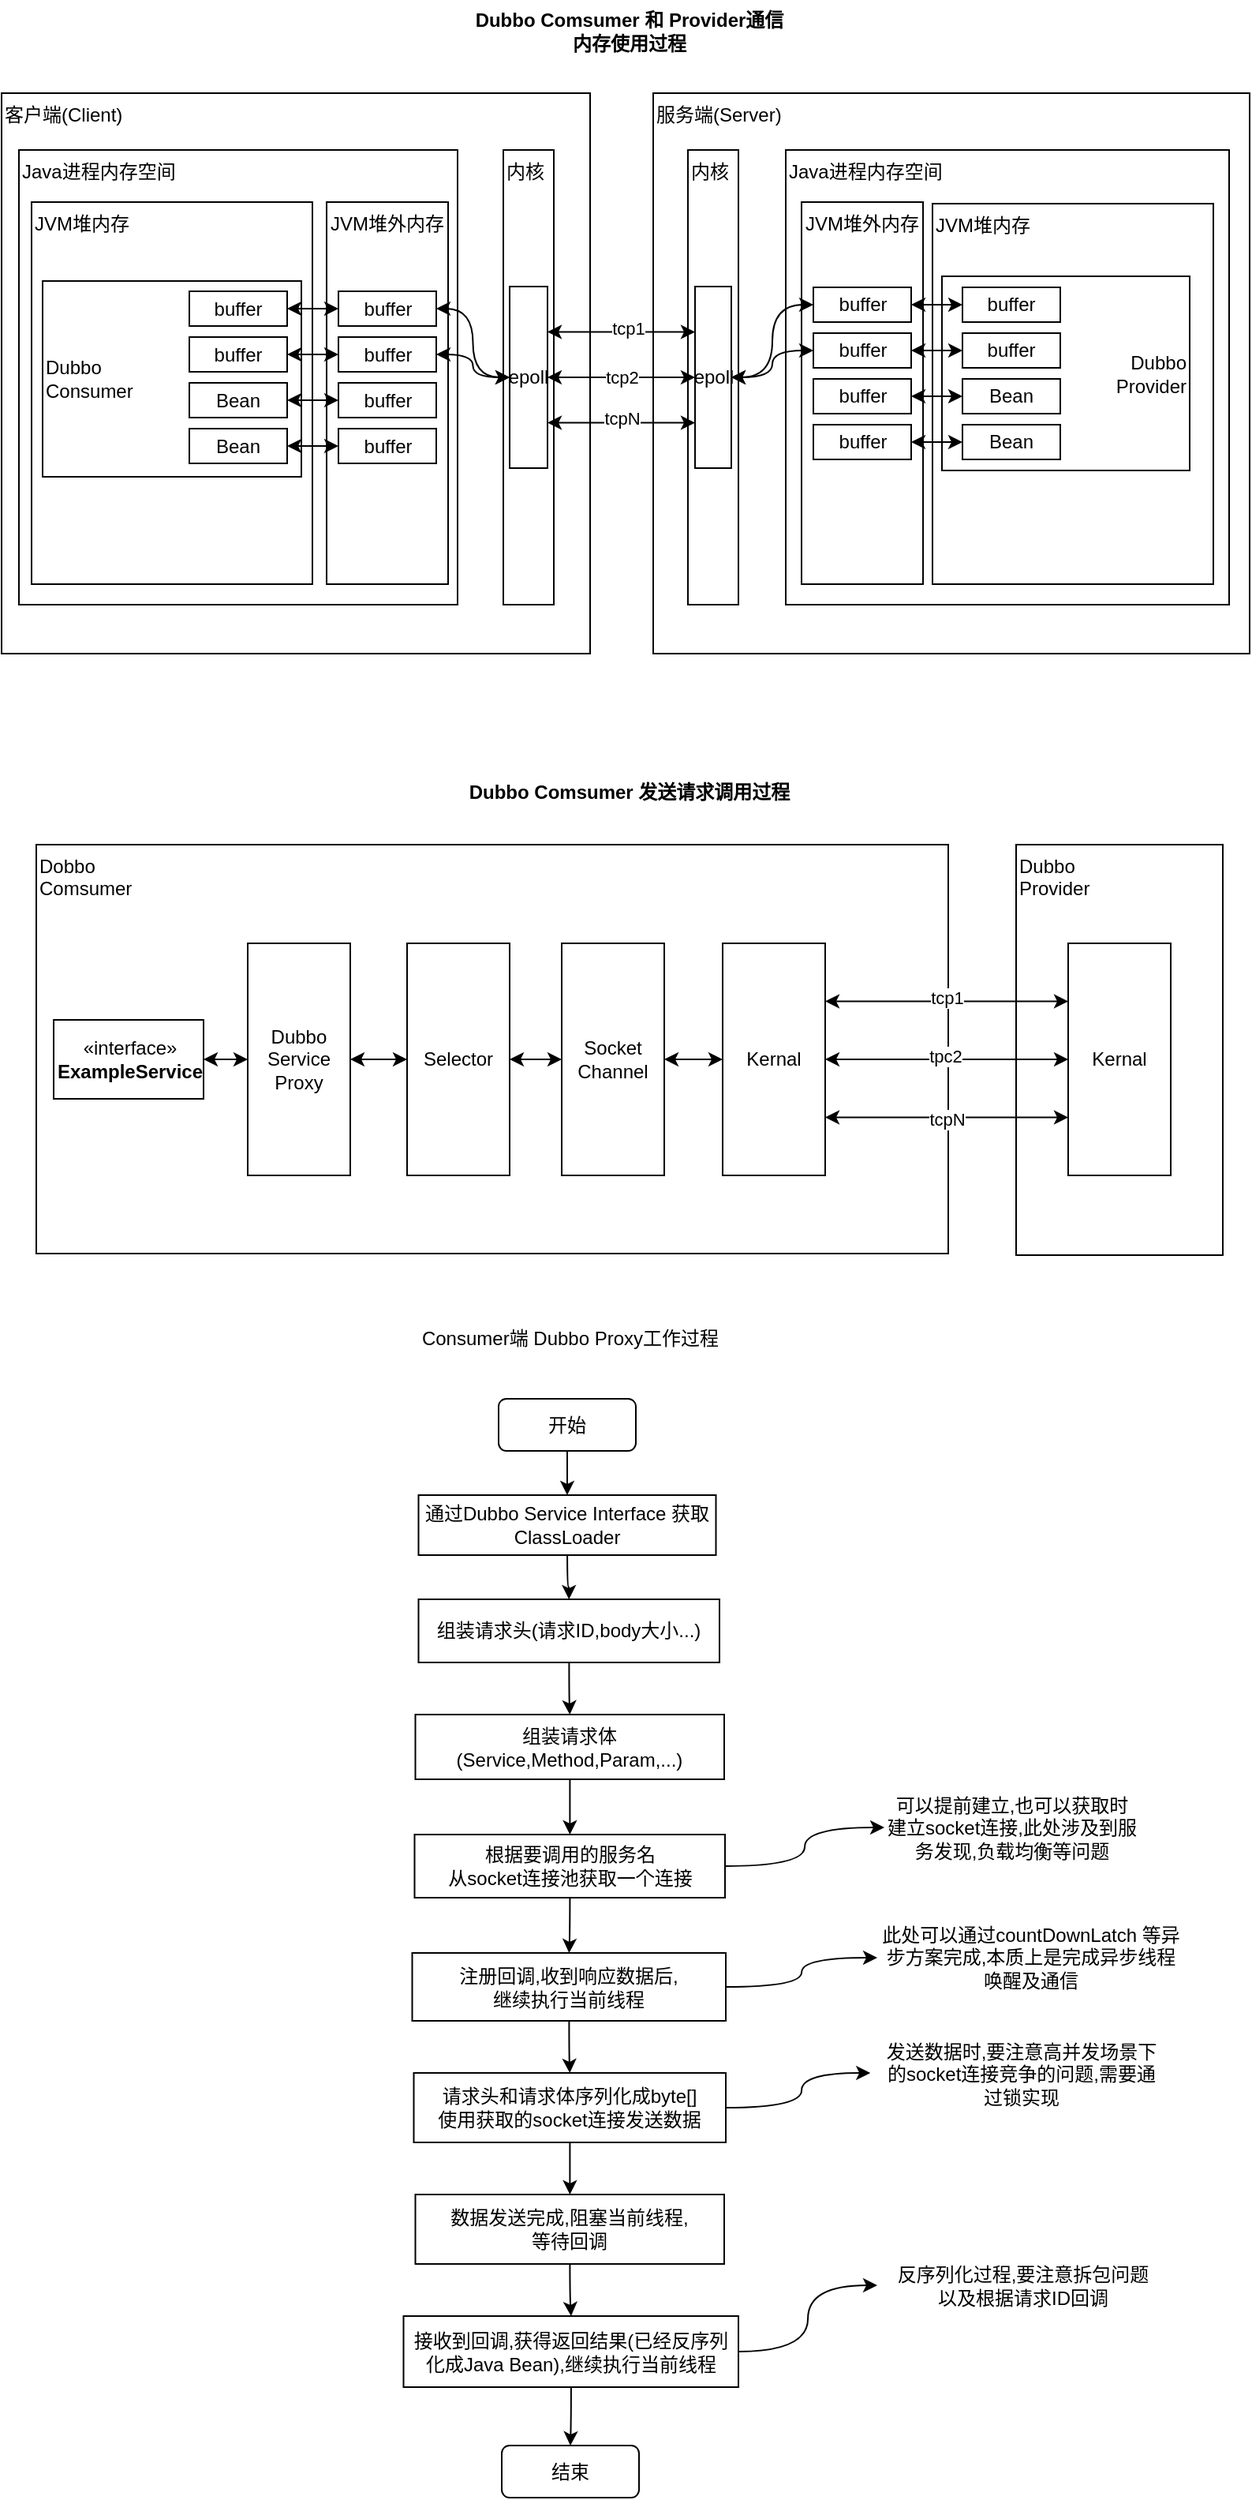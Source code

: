<mxfile version="14.8.1" type="github">
  <diagram id="ik2H3Wdc5D8A9ganTzva" name="第 1 页">
    <mxGraphModel dx="951" dy="529" grid="0" gridSize="10" guides="1" tooltips="1" connect="1" arrows="1" fold="1" page="1" pageScale="1" pageWidth="827" pageHeight="1169" math="0" shadow="0">
      <root>
        <mxCell id="0" />
        <mxCell id="1" parent="0" />
        <mxCell id="Fjd8QmpVkTL5xjd4R_bE-1" value="客户端(Client)" style="rounded=0;whiteSpace=wrap;html=1;align=left;verticalAlign=top;" vertex="1" parent="1">
          <mxGeometry x="16" y="142" width="373" height="355" as="geometry" />
        </mxCell>
        <mxCell id="Fjd8QmpVkTL5xjd4R_bE-2" value="服务端(Server)" style="rounded=0;whiteSpace=wrap;html=1;align=left;verticalAlign=top;" vertex="1" parent="1">
          <mxGeometry x="429" y="142" width="378" height="355" as="geometry" />
        </mxCell>
        <mxCell id="Fjd8QmpVkTL5xjd4R_bE-3" value="Java进程内存空间" style="rounded=0;whiteSpace=wrap;html=1;align=left;verticalAlign=top;" vertex="1" parent="1">
          <mxGeometry x="27" y="178" width="278" height="288" as="geometry" />
        </mxCell>
        <mxCell id="Fjd8QmpVkTL5xjd4R_bE-4" value="内核" style="rounded=0;whiteSpace=wrap;html=1;align=left;verticalAlign=top;" vertex="1" parent="1">
          <mxGeometry x="334" y="178" width="32" height="288" as="geometry" />
        </mxCell>
        <mxCell id="Fjd8QmpVkTL5xjd4R_bE-5" value="内核" style="rounded=0;whiteSpace=wrap;html=1;align=left;verticalAlign=top;" vertex="1" parent="1">
          <mxGeometry x="451" y="178" width="32" height="288" as="geometry" />
        </mxCell>
        <mxCell id="Fjd8QmpVkTL5xjd4R_bE-6" value="Java进程内存空间" style="rounded=0;whiteSpace=wrap;html=1;align=left;verticalAlign=top;" vertex="1" parent="1">
          <mxGeometry x="513" y="178" width="281" height="288" as="geometry" />
        </mxCell>
        <mxCell id="Fjd8QmpVkTL5xjd4R_bE-9" value="epoll" style="rounded=0;whiteSpace=wrap;html=1;labelBackgroundColor=none;align=center;verticalAlign=middle;" vertex="1" parent="1">
          <mxGeometry x="338" y="264.5" width="24" height="115" as="geometry" />
        </mxCell>
        <mxCell id="Fjd8QmpVkTL5xjd4R_bE-83" style="edgeStyle=orthogonalEdgeStyle;curved=1;rounded=0;orthogonalLoop=1;jettySize=auto;html=1;entryX=1;entryY=0.25;entryDx=0;entryDy=0;startArrow=classic;startFill=1;exitX=0;exitY=0.25;exitDx=0;exitDy=0;" edge="1" parent="1" source="Fjd8QmpVkTL5xjd4R_bE-10" target="Fjd8QmpVkTL5xjd4R_bE-9">
          <mxGeometry relative="1" as="geometry" />
        </mxCell>
        <mxCell id="Fjd8QmpVkTL5xjd4R_bE-85" value="tcp1" style="edgeLabel;html=1;align=center;verticalAlign=middle;resizable=0;points=[];" vertex="1" connectable="0" parent="Fjd8QmpVkTL5xjd4R_bE-83">
          <mxGeometry x="-0.091" y="-3" relative="1" as="geometry">
            <mxPoint as="offset" />
          </mxGeometry>
        </mxCell>
        <mxCell id="Fjd8QmpVkTL5xjd4R_bE-84" style="edgeStyle=orthogonalEdgeStyle;curved=1;rounded=0;orthogonalLoop=1;jettySize=auto;html=1;entryX=1;entryY=0.75;entryDx=0;entryDy=0;startArrow=classic;startFill=1;exitX=0;exitY=0.75;exitDx=0;exitDy=0;" edge="1" parent="1" source="Fjd8QmpVkTL5xjd4R_bE-10" target="Fjd8QmpVkTL5xjd4R_bE-9">
          <mxGeometry relative="1" as="geometry" />
        </mxCell>
        <mxCell id="Fjd8QmpVkTL5xjd4R_bE-86" value="tcpN" style="edgeLabel;html=1;align=center;verticalAlign=middle;resizable=0;points=[];" vertex="1" connectable="0" parent="Fjd8QmpVkTL5xjd4R_bE-84">
          <mxGeometry x="0.009" y="-3" relative="1" as="geometry">
            <mxPoint as="offset" />
          </mxGeometry>
        </mxCell>
        <mxCell id="Fjd8QmpVkTL5xjd4R_bE-10" value="epoll" style="rounded=0;whiteSpace=wrap;html=1;labelBackgroundColor=none;align=center;verticalAlign=middle;" vertex="1" parent="1">
          <mxGeometry x="455.5" y="264.5" width="23" height="115" as="geometry" />
        </mxCell>
        <mxCell id="Fjd8QmpVkTL5xjd4R_bE-11" value="JVM堆内存" style="rounded=0;whiteSpace=wrap;html=1;labelBackgroundColor=none;align=left;verticalAlign=top;" vertex="1" parent="1">
          <mxGeometry x="35" y="211" width="178" height="242" as="geometry" />
        </mxCell>
        <mxCell id="Fjd8QmpVkTL5xjd4R_bE-12" value="JVM堆内存" style="rounded=0;whiteSpace=wrap;html=1;labelBackgroundColor=none;align=left;verticalAlign=top;" vertex="1" parent="1">
          <mxGeometry x="606" y="212" width="178" height="241" as="geometry" />
        </mxCell>
        <mxCell id="Fjd8QmpVkTL5xjd4R_bE-14" value="JVM堆外内存" style="rounded=0;whiteSpace=wrap;html=1;labelBackgroundColor=none;align=center;verticalAlign=top;" vertex="1" parent="1">
          <mxGeometry x="222" y="211" width="77" height="242" as="geometry" />
        </mxCell>
        <mxCell id="Fjd8QmpVkTL5xjd4R_bE-15" value="JVM堆外内存" style="rounded=0;whiteSpace=wrap;html=1;labelBackgroundColor=none;align=center;verticalAlign=top;" vertex="1" parent="1">
          <mxGeometry x="523" y="211" width="77" height="242" as="geometry" />
        </mxCell>
        <mxCell id="Fjd8QmpVkTL5xjd4R_bE-16" value="buffer" style="rounded=0;whiteSpace=wrap;html=1;labelBackgroundColor=none;align=center;verticalAlign=middle;" vertex="1" parent="1">
          <mxGeometry x="229.5" y="267.5" width="62" height="22" as="geometry" />
        </mxCell>
        <mxCell id="Fjd8QmpVkTL5xjd4R_bE-17" value="buffer" style="rounded=0;whiteSpace=wrap;html=1;labelBackgroundColor=none;align=center;verticalAlign=middle;" vertex="1" parent="1">
          <mxGeometry x="229.5" y="296.5" width="62" height="22" as="geometry" />
        </mxCell>
        <mxCell id="Fjd8QmpVkTL5xjd4R_bE-18" value="buffer" style="rounded=0;whiteSpace=wrap;html=1;labelBackgroundColor=none;align=center;verticalAlign=middle;" vertex="1" parent="1">
          <mxGeometry x="229.5" y="325.5" width="62" height="22" as="geometry" />
        </mxCell>
        <mxCell id="Fjd8QmpVkTL5xjd4R_bE-19" value="buffer" style="rounded=0;whiteSpace=wrap;html=1;labelBackgroundColor=none;align=center;verticalAlign=middle;" vertex="1" parent="1">
          <mxGeometry x="229.5" y="354.5" width="62" height="22" as="geometry" />
        </mxCell>
        <mxCell id="Fjd8QmpVkTL5xjd4R_bE-20" value="buffer" style="rounded=0;whiteSpace=wrap;html=1;labelBackgroundColor=none;align=center;verticalAlign=middle;" vertex="1" parent="1">
          <mxGeometry x="530.5" y="265" width="62" height="22" as="geometry" />
        </mxCell>
        <mxCell id="Fjd8QmpVkTL5xjd4R_bE-21" value="buffer" style="rounded=0;whiteSpace=wrap;html=1;labelBackgroundColor=none;align=center;verticalAlign=middle;" vertex="1" parent="1">
          <mxGeometry x="530.5" y="294" width="62" height="22" as="geometry" />
        </mxCell>
        <mxCell id="Fjd8QmpVkTL5xjd4R_bE-22" value="buffer" style="rounded=0;whiteSpace=wrap;html=1;labelBackgroundColor=none;align=center;verticalAlign=middle;" vertex="1" parent="1">
          <mxGeometry x="530.5" y="323" width="62" height="22" as="geometry" />
        </mxCell>
        <mxCell id="Fjd8QmpVkTL5xjd4R_bE-23" value="buffer" style="rounded=0;whiteSpace=wrap;html=1;labelBackgroundColor=none;align=center;verticalAlign=middle;" vertex="1" parent="1">
          <mxGeometry x="530.5" y="352" width="62" height="22" as="geometry" />
        </mxCell>
        <mxCell id="Fjd8QmpVkTL5xjd4R_bE-27" style="edgeStyle=orthogonalEdgeStyle;curved=1;rounded=0;orthogonalLoop=1;jettySize=auto;html=1;entryX=1;entryY=0.5;entryDx=0;entryDy=0;startArrow=classic;startFill=1;" edge="1" parent="1" source="Fjd8QmpVkTL5xjd4R_bE-9" target="Fjd8QmpVkTL5xjd4R_bE-16">
          <mxGeometry relative="1" as="geometry" />
        </mxCell>
        <mxCell id="Fjd8QmpVkTL5xjd4R_bE-28" style="edgeStyle=orthogonalEdgeStyle;curved=1;rounded=0;orthogonalLoop=1;jettySize=auto;html=1;entryX=1;entryY=0.5;entryDx=0;entryDy=0;startArrow=classic;startFill=1;" edge="1" parent="1" source="Fjd8QmpVkTL5xjd4R_bE-9" target="Fjd8QmpVkTL5xjd4R_bE-17">
          <mxGeometry relative="1" as="geometry" />
        </mxCell>
        <mxCell id="Fjd8QmpVkTL5xjd4R_bE-41" style="edgeStyle=orthogonalEdgeStyle;curved=1;rounded=0;orthogonalLoop=1;jettySize=auto;html=1;entryX=0;entryY=0.5;entryDx=0;entryDy=0;startArrow=classic;startFill=1;" edge="1" parent="1" source="Fjd8QmpVkTL5xjd4R_bE-10" target="Fjd8QmpVkTL5xjd4R_bE-20">
          <mxGeometry relative="1" as="geometry" />
        </mxCell>
        <mxCell id="Fjd8QmpVkTL5xjd4R_bE-42" style="edgeStyle=orthogonalEdgeStyle;curved=1;rounded=0;orthogonalLoop=1;jettySize=auto;html=1;entryX=0;entryY=0.5;entryDx=0;entryDy=0;startArrow=classic;startFill=1;" edge="1" parent="1" source="Fjd8QmpVkTL5xjd4R_bE-10" target="Fjd8QmpVkTL5xjd4R_bE-21">
          <mxGeometry relative="1" as="geometry" />
        </mxCell>
        <mxCell id="Fjd8QmpVkTL5xjd4R_bE-43" value="Dubbo&lt;br&gt;Consumer" style="rounded=0;whiteSpace=wrap;html=1;labelBackgroundColor=none;align=left;verticalAlign=middle;" vertex="1" parent="1">
          <mxGeometry x="42" y="261" width="164" height="124" as="geometry" />
        </mxCell>
        <mxCell id="Fjd8QmpVkTL5xjd4R_bE-29" value="buffer" style="rounded=0;whiteSpace=wrap;html=1;labelBackgroundColor=none;align=center;verticalAlign=middle;" vertex="1" parent="1">
          <mxGeometry x="135" y="267.5" width="62" height="22" as="geometry" />
        </mxCell>
        <mxCell id="Fjd8QmpVkTL5xjd4R_bE-30" value="buffer" style="rounded=0;whiteSpace=wrap;html=1;labelBackgroundColor=none;align=center;verticalAlign=middle;" vertex="1" parent="1">
          <mxGeometry x="135" y="296.5" width="62" height="22" as="geometry" />
        </mxCell>
        <mxCell id="Fjd8QmpVkTL5xjd4R_bE-31" value="Bean" style="rounded=0;whiteSpace=wrap;html=1;labelBackgroundColor=none;align=center;verticalAlign=middle;" vertex="1" parent="1">
          <mxGeometry x="135" y="325.5" width="62" height="22" as="geometry" />
        </mxCell>
        <mxCell id="Fjd8QmpVkTL5xjd4R_bE-32" value="Bean" style="rounded=0;whiteSpace=wrap;html=1;labelBackgroundColor=none;align=center;verticalAlign=middle;" vertex="1" parent="1">
          <mxGeometry x="135" y="354.5" width="62" height="22" as="geometry" />
        </mxCell>
        <mxCell id="Fjd8QmpVkTL5xjd4R_bE-33" style="edgeStyle=orthogonalEdgeStyle;curved=1;rounded=0;orthogonalLoop=1;jettySize=auto;html=1;startArrow=classic;startFill=1;" edge="1" parent="1" source="Fjd8QmpVkTL5xjd4R_bE-16" target="Fjd8QmpVkTL5xjd4R_bE-29">
          <mxGeometry relative="1" as="geometry" />
        </mxCell>
        <mxCell id="Fjd8QmpVkTL5xjd4R_bE-34" style="edgeStyle=orthogonalEdgeStyle;curved=1;rounded=0;orthogonalLoop=1;jettySize=auto;html=1;startArrow=classic;startFill=1;" edge="1" parent="1" source="Fjd8QmpVkTL5xjd4R_bE-17" target="Fjd8QmpVkTL5xjd4R_bE-30">
          <mxGeometry relative="1" as="geometry" />
        </mxCell>
        <mxCell id="Fjd8QmpVkTL5xjd4R_bE-44" value="Dubbo &lt;br&gt;Provider" style="rounded=0;whiteSpace=wrap;html=1;labelBackgroundColor=none;align=right;verticalAlign=middle;" vertex="1" parent="1">
          <mxGeometry x="612" y="258" width="157" height="123" as="geometry" />
        </mxCell>
        <mxCell id="Fjd8QmpVkTL5xjd4R_bE-35" value="buffer" style="rounded=0;whiteSpace=wrap;html=1;labelBackgroundColor=none;align=center;verticalAlign=middle;" vertex="1" parent="1">
          <mxGeometry x="625" y="265" width="62" height="22" as="geometry" />
        </mxCell>
        <mxCell id="Fjd8QmpVkTL5xjd4R_bE-36" value="buffer" style="rounded=0;whiteSpace=wrap;html=1;labelBackgroundColor=none;align=center;verticalAlign=middle;" vertex="1" parent="1">
          <mxGeometry x="625" y="294" width="62" height="22" as="geometry" />
        </mxCell>
        <mxCell id="Fjd8QmpVkTL5xjd4R_bE-37" value="Bean" style="rounded=0;whiteSpace=wrap;html=1;labelBackgroundColor=none;align=center;verticalAlign=middle;" vertex="1" parent="1">
          <mxGeometry x="625" y="323" width="62" height="22" as="geometry" />
        </mxCell>
        <mxCell id="Fjd8QmpVkTL5xjd4R_bE-38" value="Bean" style="rounded=0;whiteSpace=wrap;html=1;labelBackgroundColor=none;align=center;verticalAlign=middle;" vertex="1" parent="1">
          <mxGeometry x="625" y="352" width="62" height="22" as="geometry" />
        </mxCell>
        <mxCell id="Fjd8QmpVkTL5xjd4R_bE-39" style="edgeStyle=orthogonalEdgeStyle;curved=1;rounded=0;orthogonalLoop=1;jettySize=auto;html=1;entryX=0;entryY=0.5;entryDx=0;entryDy=0;startArrow=classic;startFill=1;" edge="1" parent="1" source="Fjd8QmpVkTL5xjd4R_bE-20" target="Fjd8QmpVkTL5xjd4R_bE-35">
          <mxGeometry relative="1" as="geometry" />
        </mxCell>
        <mxCell id="Fjd8QmpVkTL5xjd4R_bE-40" style="edgeStyle=orthogonalEdgeStyle;curved=1;rounded=0;orthogonalLoop=1;jettySize=auto;html=1;entryX=0;entryY=0.5;entryDx=0;entryDy=0;startArrow=classic;startFill=1;" edge="1" parent="1" source="Fjd8QmpVkTL5xjd4R_bE-21" target="Fjd8QmpVkTL5xjd4R_bE-36">
          <mxGeometry relative="1" as="geometry" />
        </mxCell>
        <mxCell id="Fjd8QmpVkTL5xjd4R_bE-45" style="edgeStyle=orthogonalEdgeStyle;curved=1;rounded=0;orthogonalLoop=1;jettySize=auto;html=1;entryX=1;entryY=0.5;entryDx=0;entryDy=0;startArrow=classic;startFill=1;" edge="1" parent="1" source="Fjd8QmpVkTL5xjd4R_bE-18" target="Fjd8QmpVkTL5xjd4R_bE-31">
          <mxGeometry relative="1" as="geometry" />
        </mxCell>
        <mxCell id="Fjd8QmpVkTL5xjd4R_bE-46" style="edgeStyle=orthogonalEdgeStyle;curved=1;rounded=0;orthogonalLoop=1;jettySize=auto;html=1;entryX=1;entryY=0.5;entryDx=0;entryDy=0;startArrow=classic;startFill=1;" edge="1" parent="1" source="Fjd8QmpVkTL5xjd4R_bE-19" target="Fjd8QmpVkTL5xjd4R_bE-32">
          <mxGeometry relative="1" as="geometry" />
        </mxCell>
        <mxCell id="Fjd8QmpVkTL5xjd4R_bE-47" style="edgeStyle=orthogonalEdgeStyle;curved=1;rounded=0;orthogonalLoop=1;jettySize=auto;html=1;entryX=0;entryY=0.5;entryDx=0;entryDy=0;startArrow=classic;startFill=1;" edge="1" parent="1" source="Fjd8QmpVkTL5xjd4R_bE-22" target="Fjd8QmpVkTL5xjd4R_bE-37">
          <mxGeometry relative="1" as="geometry" />
        </mxCell>
        <mxCell id="Fjd8QmpVkTL5xjd4R_bE-48" style="edgeStyle=orthogonalEdgeStyle;curved=1;rounded=0;orthogonalLoop=1;jettySize=auto;html=1;startArrow=classic;startFill=1;" edge="1" parent="1" source="Fjd8QmpVkTL5xjd4R_bE-23" target="Fjd8QmpVkTL5xjd4R_bE-38">
          <mxGeometry relative="1" as="geometry" />
        </mxCell>
        <mxCell id="Fjd8QmpVkTL5xjd4R_bE-49" value="Dubbo Comsumer 和 Provider通信&lt;br&gt;内存使用过程" style="text;html=1;strokeColor=none;fillColor=none;align=center;verticalAlign=middle;whiteSpace=wrap;rounded=0;labelBackgroundColor=none;fontStyle=1" vertex="1" parent="1">
          <mxGeometry x="282" y="83" width="264" height="39" as="geometry" />
        </mxCell>
        <mxCell id="Fjd8QmpVkTL5xjd4R_bE-50" value="Dubbo Comsumer 发送请求调用过程" style="text;html=1;strokeColor=none;fillColor=none;align=center;verticalAlign=middle;whiteSpace=wrap;rounded=0;labelBackgroundColor=none;fontStyle=1" vertex="1" parent="1">
          <mxGeometry x="296" y="575" width="236" height="20" as="geometry" />
        </mxCell>
        <mxCell id="Fjd8QmpVkTL5xjd4R_bE-51" value="Dobbo&lt;br&gt;Comsumer" style="rounded=0;whiteSpace=wrap;html=1;labelBackgroundColor=none;align=left;verticalAlign=top;" vertex="1" parent="1">
          <mxGeometry x="38" y="618" width="578" height="259" as="geometry" />
        </mxCell>
        <mxCell id="Fjd8QmpVkTL5xjd4R_bE-71" style="edgeStyle=orthogonalEdgeStyle;curved=1;rounded=0;orthogonalLoop=1;jettySize=auto;html=1;entryX=0;entryY=0.5;entryDx=0;entryDy=0;startArrow=classic;startFill=1;" edge="1" parent="1" source="Fjd8QmpVkTL5xjd4R_bE-52" target="Fjd8QmpVkTL5xjd4R_bE-70">
          <mxGeometry relative="1" as="geometry" />
        </mxCell>
        <mxCell id="Fjd8QmpVkTL5xjd4R_bE-52" value="«interface»&lt;br&gt;&lt;b&gt;ExampleService&lt;/b&gt;" style="html=1;labelBackgroundColor=none;align=center;verticalAlign=middle;" vertex="1" parent="1">
          <mxGeometry x="49" y="729" width="95" height="50" as="geometry" />
        </mxCell>
        <mxCell id="Fjd8QmpVkTL5xjd4R_bE-74" style="edgeStyle=orthogonalEdgeStyle;curved=1;rounded=0;orthogonalLoop=1;jettySize=auto;html=1;entryX=0;entryY=0.5;entryDx=0;entryDy=0;startArrow=classic;startFill=1;" edge="1" parent="1" source="Fjd8QmpVkTL5xjd4R_bE-70" target="Fjd8QmpVkTL5xjd4R_bE-73">
          <mxGeometry relative="1" as="geometry" />
        </mxCell>
        <mxCell id="Fjd8QmpVkTL5xjd4R_bE-70" value="Dubbo&lt;br&gt;Service&lt;br&gt;Proxy" style="rounded=0;whiteSpace=wrap;html=1;labelBackgroundColor=none;align=center;verticalAlign=middle;" vertex="1" parent="1">
          <mxGeometry x="172" y="680.5" width="65" height="147" as="geometry" />
        </mxCell>
        <mxCell id="Fjd8QmpVkTL5xjd4R_bE-76" style="edgeStyle=orthogonalEdgeStyle;curved=1;rounded=0;orthogonalLoop=1;jettySize=auto;html=1;entryX=0;entryY=0.5;entryDx=0;entryDy=0;startArrow=classic;startFill=1;" edge="1" parent="1" source="Fjd8QmpVkTL5xjd4R_bE-73" target="Fjd8QmpVkTL5xjd4R_bE-75">
          <mxGeometry relative="1" as="geometry" />
        </mxCell>
        <mxCell id="Fjd8QmpVkTL5xjd4R_bE-73" value="Selector" style="rounded=0;whiteSpace=wrap;html=1;labelBackgroundColor=none;align=center;verticalAlign=middle;" vertex="1" parent="1">
          <mxGeometry x="273" y="680.5" width="65" height="147" as="geometry" />
        </mxCell>
        <mxCell id="Fjd8QmpVkTL5xjd4R_bE-89" style="edgeStyle=orthogonalEdgeStyle;curved=1;rounded=0;orthogonalLoop=1;jettySize=auto;html=1;entryX=0;entryY=0.5;entryDx=0;entryDy=0;startArrow=classic;startFill=1;" edge="1" parent="1" source="Fjd8QmpVkTL5xjd4R_bE-75" target="Fjd8QmpVkTL5xjd4R_bE-78">
          <mxGeometry relative="1" as="geometry" />
        </mxCell>
        <mxCell id="Fjd8QmpVkTL5xjd4R_bE-75" value="Socket&lt;br&gt;Channel" style="rounded=0;whiteSpace=wrap;html=1;labelBackgroundColor=none;align=center;verticalAlign=middle;" vertex="1" parent="1">
          <mxGeometry x="371" y="680.5" width="65" height="147" as="geometry" />
        </mxCell>
        <mxCell id="Fjd8QmpVkTL5xjd4R_bE-78" value="Kernal" style="rounded=0;whiteSpace=wrap;html=1;labelBackgroundColor=none;align=center;verticalAlign=middle;" vertex="1" parent="1">
          <mxGeometry x="473" y="680.5" width="65" height="147" as="geometry" />
        </mxCell>
        <mxCell id="Fjd8QmpVkTL5xjd4R_bE-81" value="Dubbo&lt;br&gt;Provider" style="rounded=0;whiteSpace=wrap;html=1;labelBackgroundColor=none;align=left;verticalAlign=top;" vertex="1" parent="1">
          <mxGeometry x="659" y="618" width="131" height="260" as="geometry" />
        </mxCell>
        <mxCell id="Fjd8QmpVkTL5xjd4R_bE-82" value="Kernal" style="rounded=0;whiteSpace=wrap;html=1;labelBackgroundColor=none;align=center;verticalAlign=middle;" vertex="1" parent="1">
          <mxGeometry x="692" y="680.5" width="65" height="147" as="geometry" />
        </mxCell>
        <mxCell id="Fjd8QmpVkTL5xjd4R_bE-7" style="edgeStyle=orthogonalEdgeStyle;rounded=0;orthogonalLoop=1;jettySize=auto;html=1;entryX=0;entryY=0.5;entryDx=0;entryDy=0;startArrow=classic;startFill=1;exitX=1;exitY=0.5;exitDx=0;exitDy=0;" edge="1" parent="1" source="Fjd8QmpVkTL5xjd4R_bE-9" target="Fjd8QmpVkTL5xjd4R_bE-10">
          <mxGeometry relative="1" as="geometry" />
        </mxCell>
        <mxCell id="Fjd8QmpVkTL5xjd4R_bE-88" value="tcp2" style="edgeLabel;html=1;align=center;verticalAlign=middle;resizable=0;points=[];" vertex="1" connectable="0" parent="Fjd8QmpVkTL5xjd4R_bE-7">
          <mxGeometry x="-0.009" relative="1" as="geometry">
            <mxPoint as="offset" />
          </mxGeometry>
        </mxCell>
        <mxCell id="Fjd8QmpVkTL5xjd4R_bE-90" style="edgeStyle=orthogonalEdgeStyle;curved=1;rounded=0;orthogonalLoop=1;jettySize=auto;html=1;entryX=0;entryY=0.5;entryDx=0;entryDy=0;startArrow=classic;startFill=1;" edge="1" parent="1" source="Fjd8QmpVkTL5xjd4R_bE-78" target="Fjd8QmpVkTL5xjd4R_bE-82">
          <mxGeometry relative="1" as="geometry" />
        </mxCell>
        <mxCell id="Fjd8QmpVkTL5xjd4R_bE-91" value="tpc2" style="edgeLabel;html=1;align=center;verticalAlign=middle;resizable=0;points=[];" vertex="1" connectable="0" parent="Fjd8QmpVkTL5xjd4R_bE-90">
          <mxGeometry x="0.104" y="2" relative="1" as="geometry">
            <mxPoint x="-9" as="offset" />
          </mxGeometry>
        </mxCell>
        <mxCell id="Fjd8QmpVkTL5xjd4R_bE-92" style="edgeStyle=orthogonalEdgeStyle;curved=1;rounded=0;orthogonalLoop=1;jettySize=auto;html=1;entryX=0;entryY=0.25;entryDx=0;entryDy=0;startArrow=classic;startFill=1;exitX=1;exitY=0.25;exitDx=0;exitDy=0;" edge="1" parent="1" source="Fjd8QmpVkTL5xjd4R_bE-78" target="Fjd8QmpVkTL5xjd4R_bE-82">
          <mxGeometry relative="1" as="geometry" />
        </mxCell>
        <mxCell id="Fjd8QmpVkTL5xjd4R_bE-94" value="tcp1" style="edgeLabel;html=1;align=center;verticalAlign=middle;resizable=0;points=[];" vertex="1" connectable="0" parent="Fjd8QmpVkTL5xjd4R_bE-92">
          <mxGeometry y="3" relative="1" as="geometry">
            <mxPoint as="offset" />
          </mxGeometry>
        </mxCell>
        <mxCell id="Fjd8QmpVkTL5xjd4R_bE-93" style="edgeStyle=orthogonalEdgeStyle;curved=1;rounded=0;orthogonalLoop=1;jettySize=auto;html=1;entryX=0;entryY=0.75;entryDx=0;entryDy=0;startArrow=classic;startFill=1;exitX=1;exitY=0.75;exitDx=0;exitDy=0;" edge="1" parent="1" source="Fjd8QmpVkTL5xjd4R_bE-78" target="Fjd8QmpVkTL5xjd4R_bE-82">
          <mxGeometry relative="1" as="geometry" />
        </mxCell>
        <mxCell id="Fjd8QmpVkTL5xjd4R_bE-95" value="tcpN" style="edgeLabel;html=1;align=center;verticalAlign=middle;resizable=0;points=[];" vertex="1" connectable="0" parent="Fjd8QmpVkTL5xjd4R_bE-93">
          <mxGeometry y="-1" relative="1" as="geometry">
            <mxPoint as="offset" />
          </mxGeometry>
        </mxCell>
        <mxCell id="Fjd8QmpVkTL5xjd4R_bE-96" value="Consumer端 Dubbo Proxy工作过程" style="text;html=1;strokeColor=none;fillColor=none;align=center;verticalAlign=middle;whiteSpace=wrap;rounded=0;labelBackgroundColor=none;" vertex="1" parent="1">
          <mxGeometry x="200" y="914" width="353" height="33" as="geometry" />
        </mxCell>
        <mxCell id="Fjd8QmpVkTL5xjd4R_bE-109" style="edgeStyle=orthogonalEdgeStyle;curved=1;rounded=0;orthogonalLoop=1;jettySize=auto;html=1;entryX=0.5;entryY=0;entryDx=0;entryDy=0;startArrow=none;startFill=0;" edge="1" parent="1" source="Fjd8QmpVkTL5xjd4R_bE-99" target="Fjd8QmpVkTL5xjd4R_bE-100">
          <mxGeometry relative="1" as="geometry" />
        </mxCell>
        <mxCell id="Fjd8QmpVkTL5xjd4R_bE-99" value="开始" style="rounded=1;whiteSpace=wrap;html=1;labelBackgroundColor=none;align=center;verticalAlign=middle;" vertex="1" parent="1">
          <mxGeometry x="331" y="969" width="87" height="33" as="geometry" />
        </mxCell>
        <mxCell id="Fjd8QmpVkTL5xjd4R_bE-110" style="edgeStyle=orthogonalEdgeStyle;curved=1;rounded=0;orthogonalLoop=1;jettySize=auto;html=1;entryX=0.5;entryY=0;entryDx=0;entryDy=0;startArrow=none;startFill=0;" edge="1" parent="1" source="Fjd8QmpVkTL5xjd4R_bE-100" target="Fjd8QmpVkTL5xjd4R_bE-101">
          <mxGeometry relative="1" as="geometry" />
        </mxCell>
        <mxCell id="Fjd8QmpVkTL5xjd4R_bE-100" value="通过Dubbo Service Interface 获取 ClassLoader" style="rounded=0;whiteSpace=wrap;html=1;labelBackgroundColor=none;align=center;verticalAlign=middle;" vertex="1" parent="1">
          <mxGeometry x="280.25" y="1030" width="188.5" height="38" as="geometry" />
        </mxCell>
        <mxCell id="Fjd8QmpVkTL5xjd4R_bE-111" style="edgeStyle=orthogonalEdgeStyle;curved=1;rounded=0;orthogonalLoop=1;jettySize=auto;html=1;entryX=0.5;entryY=0;entryDx=0;entryDy=0;startArrow=none;startFill=0;" edge="1" parent="1" source="Fjd8QmpVkTL5xjd4R_bE-101" target="Fjd8QmpVkTL5xjd4R_bE-102">
          <mxGeometry relative="1" as="geometry" />
        </mxCell>
        <mxCell id="Fjd8QmpVkTL5xjd4R_bE-101" value="组装请求头(请求ID,body大小...)" style="rounded=0;whiteSpace=wrap;html=1;labelBackgroundColor=none;align=center;verticalAlign=middle;" vertex="1" parent="1">
          <mxGeometry x="280.25" y="1096" width="190.75" height="40" as="geometry" />
        </mxCell>
        <mxCell id="Fjd8QmpVkTL5xjd4R_bE-108" style="edgeStyle=orthogonalEdgeStyle;curved=1;rounded=0;orthogonalLoop=1;jettySize=auto;html=1;startArrow=none;startFill=0;exitX=1;exitY=0.5;exitDx=0;exitDy=0;" edge="1" parent="1" source="Fjd8QmpVkTL5xjd4R_bE-103" target="Fjd8QmpVkTL5xjd4R_bE-107">
          <mxGeometry relative="1" as="geometry" />
        </mxCell>
        <mxCell id="Fjd8QmpVkTL5xjd4R_bE-112" style="edgeStyle=orthogonalEdgeStyle;curved=1;rounded=0;orthogonalLoop=1;jettySize=auto;html=1;startArrow=none;startFill=0;" edge="1" parent="1" source="Fjd8QmpVkTL5xjd4R_bE-102" target="Fjd8QmpVkTL5xjd4R_bE-103">
          <mxGeometry relative="1" as="geometry" />
        </mxCell>
        <mxCell id="Fjd8QmpVkTL5xjd4R_bE-102" value="组装请求体(Service,Method,Param,...)" style="rounded=0;whiteSpace=wrap;html=1;labelBackgroundColor=none;align=center;verticalAlign=middle;" vertex="1" parent="1">
          <mxGeometry x="278.25" y="1169" width="195.75" height="41" as="geometry" />
        </mxCell>
        <mxCell id="Fjd8QmpVkTL5xjd4R_bE-113" style="edgeStyle=orthogonalEdgeStyle;curved=1;rounded=0;orthogonalLoop=1;jettySize=auto;html=1;startArrow=none;startFill=0;" edge="1" parent="1" source="Fjd8QmpVkTL5xjd4R_bE-103" target="Fjd8QmpVkTL5xjd4R_bE-105">
          <mxGeometry relative="1" as="geometry" />
        </mxCell>
        <mxCell id="Fjd8QmpVkTL5xjd4R_bE-103" value="根据要调用的服务名&lt;br&gt;从socket连接池获取一个连接" style="rounded=0;whiteSpace=wrap;html=1;labelBackgroundColor=none;align=center;verticalAlign=middle;" vertex="1" parent="1">
          <mxGeometry x="277.75" y="1245" width="196.75" height="40" as="geometry" />
        </mxCell>
        <mxCell id="Fjd8QmpVkTL5xjd4R_bE-115" style="edgeStyle=orthogonalEdgeStyle;curved=1;rounded=0;orthogonalLoop=1;jettySize=auto;html=1;startArrow=none;startFill=0;" edge="1" parent="1" source="Fjd8QmpVkTL5xjd4R_bE-104" target="Fjd8QmpVkTL5xjd4R_bE-106">
          <mxGeometry relative="1" as="geometry" />
        </mxCell>
        <mxCell id="Fjd8QmpVkTL5xjd4R_bE-124" style="edgeStyle=orthogonalEdgeStyle;curved=1;rounded=0;orthogonalLoop=1;jettySize=auto;html=1;entryX=-0.024;entryY=0.485;entryDx=0;entryDy=0;entryPerimeter=0;startArrow=none;startFill=0;" edge="1" parent="1" source="Fjd8QmpVkTL5xjd4R_bE-104" target="Fjd8QmpVkTL5xjd4R_bE-123">
          <mxGeometry relative="1" as="geometry" />
        </mxCell>
        <mxCell id="Fjd8QmpVkTL5xjd4R_bE-104" value="请求头和请求体序列化成byte[]&lt;br&gt;使用获取的socket连接发送数据" style="rounded=0;whiteSpace=wrap;html=1;labelBackgroundColor=none;align=center;verticalAlign=middle;" vertex="1" parent="1">
          <mxGeometry x="277.25" y="1396" width="197.75" height="44" as="geometry" />
        </mxCell>
        <mxCell id="Fjd8QmpVkTL5xjd4R_bE-114" style="edgeStyle=orthogonalEdgeStyle;curved=1;rounded=0;orthogonalLoop=1;jettySize=auto;html=1;entryX=0.5;entryY=0;entryDx=0;entryDy=0;startArrow=none;startFill=0;" edge="1" parent="1" source="Fjd8QmpVkTL5xjd4R_bE-105" target="Fjd8QmpVkTL5xjd4R_bE-104">
          <mxGeometry relative="1" as="geometry" />
        </mxCell>
        <mxCell id="Fjd8QmpVkTL5xjd4R_bE-122" style="edgeStyle=orthogonalEdgeStyle;curved=1;rounded=0;orthogonalLoop=1;jettySize=auto;html=1;entryX=0;entryY=0.5;entryDx=0;entryDy=0;startArrow=none;startFill=0;" edge="1" parent="1" source="Fjd8QmpVkTL5xjd4R_bE-105" target="Fjd8QmpVkTL5xjd4R_bE-121">
          <mxGeometry relative="1" as="geometry" />
        </mxCell>
        <mxCell id="Fjd8QmpVkTL5xjd4R_bE-105" value="注册回调,收到响应数据后,&lt;br&gt;继续执行当前线程" style="rounded=0;whiteSpace=wrap;html=1;labelBackgroundColor=none;align=center;verticalAlign=middle;" vertex="1" parent="1">
          <mxGeometry x="276.25" y="1320" width="198.75" height="43" as="geometry" />
        </mxCell>
        <mxCell id="Fjd8QmpVkTL5xjd4R_bE-117" style="edgeStyle=orthogonalEdgeStyle;curved=1;rounded=0;orthogonalLoop=1;jettySize=auto;html=1;startArrow=none;startFill=0;" edge="1" parent="1" source="Fjd8QmpVkTL5xjd4R_bE-106" target="Fjd8QmpVkTL5xjd4R_bE-116">
          <mxGeometry relative="1" as="geometry" />
        </mxCell>
        <mxCell id="Fjd8QmpVkTL5xjd4R_bE-106" value="数据发送完成,阻塞当前线程,&lt;br&gt;等待回调" style="rounded=0;whiteSpace=wrap;html=1;labelBackgroundColor=none;align=center;verticalAlign=middle;" vertex="1" parent="1">
          <mxGeometry x="278.25" y="1473" width="195.75" height="44" as="geometry" />
        </mxCell>
        <mxCell id="Fjd8QmpVkTL5xjd4R_bE-107" value="可以提前建立,也可以获取时建立socket连接,此处涉及到服务发现,负载均衡等问题" style="text;html=1;strokeColor=none;fillColor=none;align=center;verticalAlign=middle;whiteSpace=wrap;rounded=0;labelBackgroundColor=none;" vertex="1" parent="1">
          <mxGeometry x="575.5" y="1220" width="161" height="41" as="geometry" />
        </mxCell>
        <mxCell id="Fjd8QmpVkTL5xjd4R_bE-120" style="edgeStyle=orthogonalEdgeStyle;curved=1;rounded=0;orthogonalLoop=1;jettySize=auto;html=1;startArrow=none;startFill=0;" edge="1" parent="1" source="Fjd8QmpVkTL5xjd4R_bE-116" target="Fjd8QmpVkTL5xjd4R_bE-119">
          <mxGeometry relative="1" as="geometry" />
        </mxCell>
        <mxCell id="Fjd8QmpVkTL5xjd4R_bE-126" style="edgeStyle=orthogonalEdgeStyle;curved=1;rounded=0;orthogonalLoop=1;jettySize=auto;html=1;entryX=0;entryY=0.5;entryDx=0;entryDy=0;startArrow=none;startFill=0;" edge="1" parent="1" source="Fjd8QmpVkTL5xjd4R_bE-116" target="Fjd8QmpVkTL5xjd4R_bE-125">
          <mxGeometry relative="1" as="geometry" />
        </mxCell>
        <mxCell id="Fjd8QmpVkTL5xjd4R_bE-116" value="接收到回调,获得返回结果(已经反序列化成Java Bean),继续执行当前线程" style="rounded=0;whiteSpace=wrap;html=1;labelBackgroundColor=none;align=center;verticalAlign=middle;" vertex="1" parent="1">
          <mxGeometry x="270.75" y="1550" width="212.25" height="45" as="geometry" />
        </mxCell>
        <mxCell id="Fjd8QmpVkTL5xjd4R_bE-119" value="结束" style="rounded=1;whiteSpace=wrap;html=1;labelBackgroundColor=none;align=center;verticalAlign=middle;" vertex="1" parent="1">
          <mxGeometry x="333" y="1632" width="87" height="33" as="geometry" />
        </mxCell>
        <mxCell id="Fjd8QmpVkTL5xjd4R_bE-121" value="此处可以通过countDownLatch 等异步方案完成,本质上是完成异步线程唤醒及通信" style="text;html=1;strokeColor=none;fillColor=none;align=center;verticalAlign=middle;whiteSpace=wrap;rounded=0;labelBackgroundColor=none;" vertex="1" parent="1">
          <mxGeometry x="571" y="1295" width="195" height="56" as="geometry" />
        </mxCell>
        <mxCell id="Fjd8QmpVkTL5xjd4R_bE-123" value="发送数据时,要注意高并发场景下的socket连接竞争的问题,需要通过锁实现" style="text;html=1;strokeColor=none;fillColor=none;align=center;verticalAlign=middle;whiteSpace=wrap;rounded=0;labelBackgroundColor=none;" vertex="1" parent="1">
          <mxGeometry x="571" y="1380" width="183" height="33" as="geometry" />
        </mxCell>
        <mxCell id="Fjd8QmpVkTL5xjd4R_bE-125" value="反序列化过程,要注意拆包问题&lt;br&gt;以及根据请求ID回调" style="text;html=1;strokeColor=none;fillColor=none;align=center;verticalAlign=middle;whiteSpace=wrap;rounded=0;labelBackgroundColor=none;" vertex="1" parent="1">
          <mxGeometry x="571" y="1511" width="185" height="39" as="geometry" />
        </mxCell>
      </root>
    </mxGraphModel>
  </diagram>
</mxfile>
